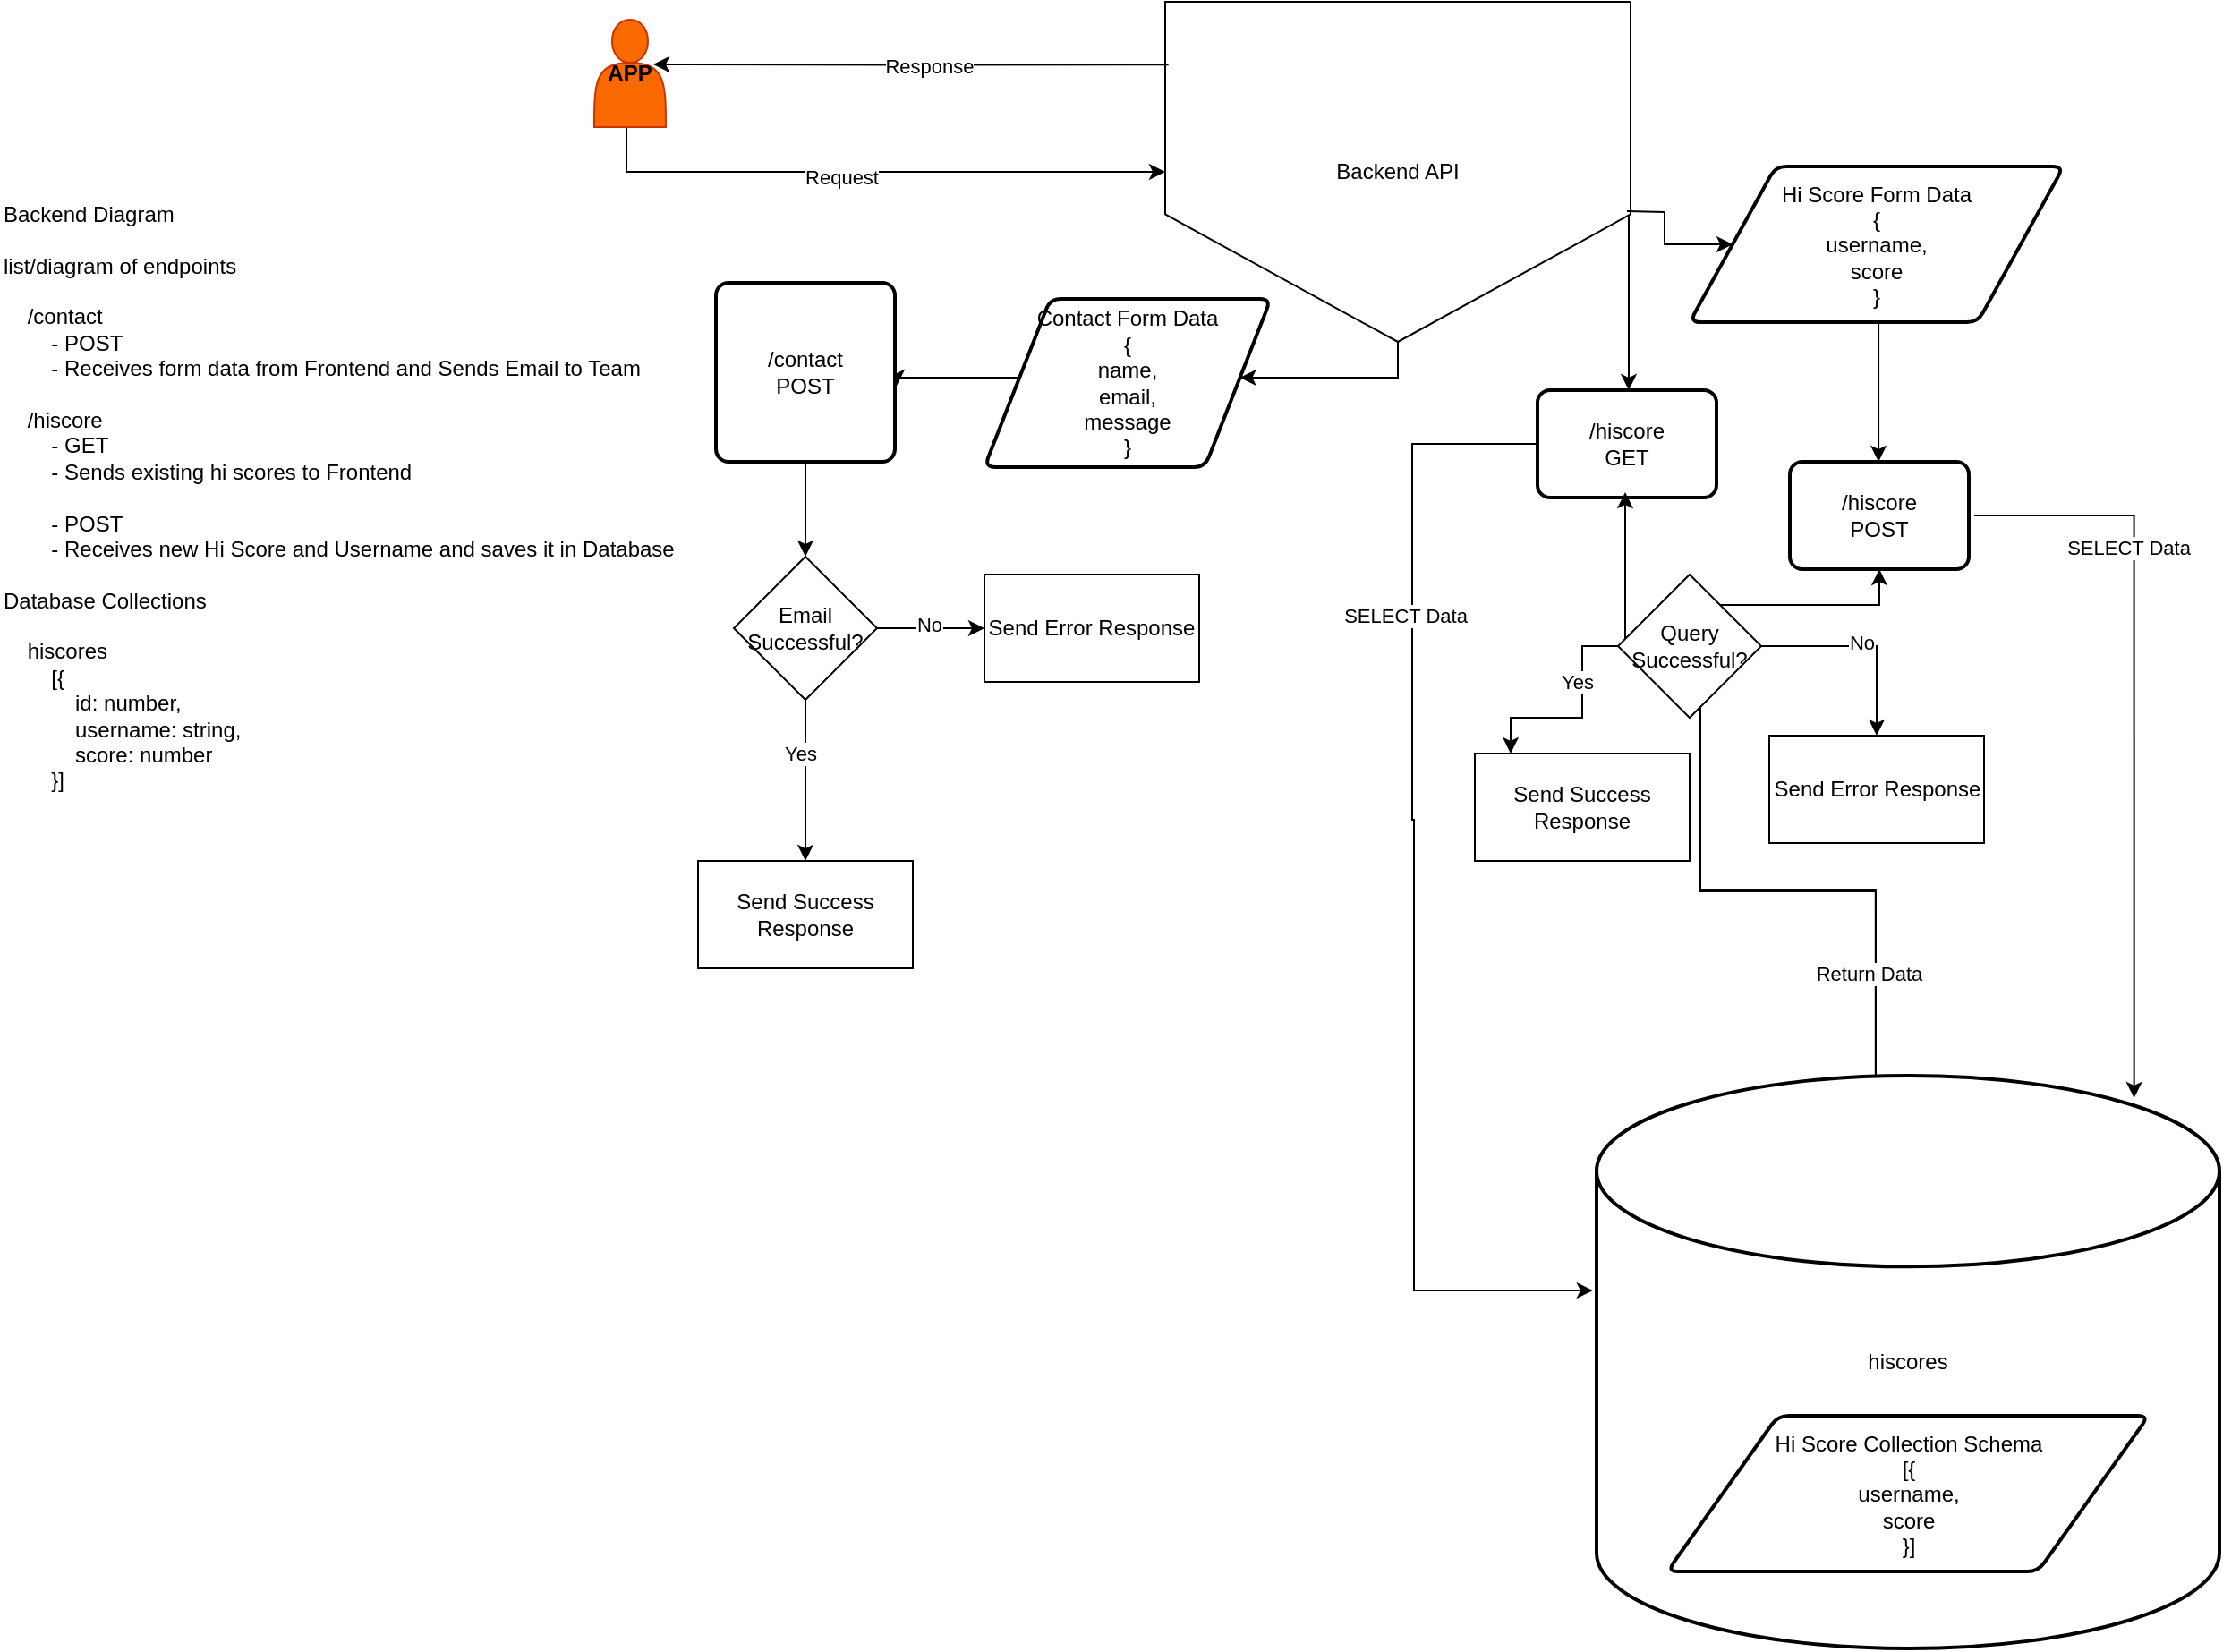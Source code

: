 <mxfile version="27.0.5">
  <diagram name="Page-1" id="IcX5ACr2RSv-dfwf-79t">
    <mxGraphModel dx="702" dy="527" grid="1" gridSize="10" guides="1" tooltips="1" connect="1" arrows="1" fold="1" page="1" pageScale="1" pageWidth="850" pageHeight="1100" math="0" shadow="0">
      <root>
        <mxCell id="0" />
        <mxCell id="1" parent="0" />
        <mxCell id="HgaTOcGSlpcoWu4IiWsx-14" style="edgeStyle=orthogonalEdgeStyle;rounded=0;orthogonalLoop=1;jettySize=auto;html=1;" edge="1" parent="1" source="HgaTOcGSlpcoWu4IiWsx-1" target="HgaTOcGSlpcoWu4IiWsx-156">
          <mxGeometry relative="1" as="geometry">
            <mxPoint x="600" y="50" as="targetPoint" />
            <Array as="points">
              <mxPoint x="350" y="105" />
            </Array>
          </mxGeometry>
        </mxCell>
        <mxCell id="HgaTOcGSlpcoWu4IiWsx-183" value="Request" style="edgeLabel;html=1;align=center;verticalAlign=middle;resizable=0;points=[];" vertex="1" connectable="0" parent="HgaTOcGSlpcoWu4IiWsx-14">
          <mxGeometry x="-0.114" y="-3" relative="1" as="geometry">
            <mxPoint as="offset" />
          </mxGeometry>
        </mxCell>
        <mxCell id="HgaTOcGSlpcoWu4IiWsx-1" value="&lt;font style=&quot;color: light-dark(rgb(0, 0, 0), rgb(0, 0, 102));&quot;&gt;&lt;b style=&quot;&quot;&gt;APP&lt;/b&gt;&lt;/font&gt;" style="shape=actor;whiteSpace=wrap;html=1;fillColor=#fa6800;fontColor=#000000;strokeColor=#C73500;" vertex="1" parent="1">
          <mxGeometry x="332" y="20" width="40" height="60" as="geometry" />
        </mxCell>
        <mxCell id="HgaTOcGSlpcoWu4IiWsx-2" value="&lt;div&gt;Backend Diagram&lt;/div&gt;&lt;div&gt;&lt;br&gt;&lt;/div&gt;&lt;div&gt;list/diagram of endpoints&lt;/div&gt;&lt;div&gt;&lt;br&gt;&lt;/div&gt;&lt;div&gt;&amp;nbsp; &amp;nbsp; /contact&amp;nbsp;&lt;/div&gt;&lt;div&gt;&amp;nbsp; &amp;nbsp; &amp;nbsp; &amp;nbsp; - POST&lt;/div&gt;&lt;div&gt;&amp;nbsp; &amp;nbsp; &amp;nbsp; &amp;nbsp; - Receives form data from Frontend and Sends Email to Team&lt;/div&gt;&lt;div&gt;&amp;nbsp; &amp;nbsp;&amp;nbsp;&lt;/div&gt;&lt;div&gt;&amp;nbsp; &amp;nbsp; /hiscore&lt;/div&gt;&lt;div&gt;&amp;nbsp; &amp;nbsp; &amp;nbsp; &amp;nbsp; - GET&lt;/div&gt;&lt;div&gt;&amp;nbsp; &amp;nbsp; &amp;nbsp; &amp;nbsp; - Sends existing hi scores to Frontend&lt;/div&gt;&lt;div&gt;&lt;br&gt;&lt;/div&gt;&lt;div&gt;&amp;nbsp; &amp;nbsp; &amp;nbsp; &amp;nbsp; - POST&lt;/div&gt;&lt;div&gt;&amp;nbsp; &amp;nbsp; &amp;nbsp; &amp;nbsp; - Receives new Hi Score and Username and saves it in Database&lt;/div&gt;&lt;div&gt;&lt;br&gt;&lt;/div&gt;&lt;div&gt;Database Collections&lt;/div&gt;&lt;div&gt;&lt;br&gt;&lt;/div&gt;&lt;div&gt;&amp;nbsp; &amp;nbsp; hiscores&lt;/div&gt;&lt;div&gt;&amp;nbsp; &amp;nbsp; &amp;nbsp; &amp;nbsp; [{&lt;/div&gt;&lt;div&gt;&amp;nbsp; &amp;nbsp; &amp;nbsp; &amp;nbsp; &amp;nbsp; &amp;nbsp; id: number,&lt;/div&gt;&lt;div&gt;&amp;nbsp; &amp;nbsp; &amp;nbsp; &amp;nbsp; &amp;nbsp; &amp;nbsp; username: string,&lt;/div&gt;&lt;div&gt;&amp;nbsp; &amp;nbsp; &amp;nbsp; &amp;nbsp; &amp;nbsp; &amp;nbsp; score: number&lt;/div&gt;&lt;div&gt;&amp;nbsp; &amp;nbsp; &amp;nbsp; &amp;nbsp; }]&lt;/div&gt;&lt;div&gt;&amp;nbsp; &amp;nbsp;&amp;nbsp;&lt;/div&gt;" style="text;html=1;align=left;verticalAlign=middle;resizable=0;points=[];autosize=1;strokeColor=none;fillColor=none;" vertex="1" parent="1">
          <mxGeometry y="114" width="400" height="360" as="geometry" />
        </mxCell>
        <mxCell id="HgaTOcGSlpcoWu4IiWsx-142" style="edgeStyle=orthogonalEdgeStyle;rounded=0;orthogonalLoop=1;jettySize=auto;html=1;" edge="1" parent="1" source="HgaTOcGSlpcoWu4IiWsx-115">
          <mxGeometry relative="1" as="geometry">
            <mxPoint x="750" y="120" as="targetPoint" />
            <Array as="points">
              <mxPoint x="401" y="240" />
              <mxPoint x="401" y="110" />
              <mxPoint x="750" y="110" />
            </Array>
          </mxGeometry>
        </mxCell>
        <mxCell id="HgaTOcGSlpcoWu4IiWsx-157" style="edgeStyle=orthogonalEdgeStyle;rounded=0;orthogonalLoop=1;jettySize=auto;html=1;entryX=1.011;entryY=0.574;entryDx=0;entryDy=0;entryPerimeter=0;exitX=0.5;exitY=1;exitDx=0;exitDy=0;" edge="1" parent="1" source="HgaTOcGSlpcoWu4IiWsx-167" target="HgaTOcGSlpcoWu4IiWsx-165">
          <mxGeometry relative="1" as="geometry">
            <mxPoint x="605" y="215" as="targetPoint" />
            <mxPoint x="775" y="200" as="sourcePoint" />
            <Array as="points">
              <mxPoint x="501" y="220" />
            </Array>
          </mxGeometry>
        </mxCell>
        <mxCell id="HgaTOcGSlpcoWu4IiWsx-160" style="edgeStyle=orthogonalEdgeStyle;rounded=0;orthogonalLoop=1;jettySize=auto;html=1;" edge="1" parent="1">
          <mxGeometry relative="1" as="geometry">
            <mxPoint x="910" y="227" as="targetPoint" />
            <mxPoint x="910" y="127" as="sourcePoint" />
          </mxGeometry>
        </mxCell>
        <mxCell id="HgaTOcGSlpcoWu4IiWsx-162" style="edgeStyle=orthogonalEdgeStyle;rounded=0;orthogonalLoop=1;jettySize=auto;html=1;" edge="1" parent="1" target="HgaTOcGSlpcoWu4IiWsx-163">
          <mxGeometry relative="1" as="geometry">
            <mxPoint x="1010" y="237" as="targetPoint" />
            <mxPoint x="1049.538" y="189" as="sourcePoint" />
          </mxGeometry>
        </mxCell>
        <mxCell id="HgaTOcGSlpcoWu4IiWsx-156" value="Backend API" style="shape=offPageConnector;whiteSpace=wrap;html=1;" vertex="1" parent="1">
          <mxGeometry x="651" y="10" width="260" height="190" as="geometry" />
        </mxCell>
        <mxCell id="HgaTOcGSlpcoWu4IiWsx-170" style="edgeStyle=orthogonalEdgeStyle;rounded=0;orthogonalLoop=1;jettySize=auto;html=1;entryX=-0.006;entryY=0.375;entryDx=0;entryDy=0;entryPerimeter=0;" edge="1" parent="1" target="HgaTOcGSlpcoWu4IiWsx-164">
          <mxGeometry relative="1" as="geometry">
            <mxPoint x="879" y="467" as="targetPoint" />
            <mxPoint x="860" y="257" as="sourcePoint" />
            <Array as="points">
              <mxPoint x="789" y="257" />
              <mxPoint x="789" y="467" />
              <mxPoint x="790" y="467" />
              <mxPoint x="790" y="730" />
            </Array>
          </mxGeometry>
        </mxCell>
        <mxCell id="HgaTOcGSlpcoWu4IiWsx-173" value="SELECT Data" style="edgeLabel;html=1;align=center;verticalAlign=middle;resizable=0;points=[];" vertex="1" connectable="0" parent="HgaTOcGSlpcoWu4IiWsx-170">
          <mxGeometry x="-0.483" y="-4" relative="1" as="geometry">
            <mxPoint as="offset" />
          </mxGeometry>
        </mxCell>
        <mxCell id="HgaTOcGSlpcoWu4IiWsx-161" value="/hiscore&lt;div&gt;GET&lt;/div&gt;" style="shape=label;html=1;strokeWidth=2;whiteSpace=wrap;rounded=1;arcSize=14;size=0.23;absoluteArcSize=1;" vertex="1" parent="1">
          <mxGeometry x="859" y="227" width="100" height="60" as="geometry" />
        </mxCell>
        <mxCell id="HgaTOcGSlpcoWu4IiWsx-163" value="/hiscore&lt;div&gt;POST&lt;/div&gt;" style="shape=label;html=1;strokeWidth=2;whiteSpace=wrap;rounded=1;arcSize=14;size=0.23;absoluteArcSize=1;" vertex="1" parent="1">
          <mxGeometry x="1000" y="267" width="100" height="60" as="geometry" />
        </mxCell>
        <mxCell id="HgaTOcGSlpcoWu4IiWsx-174" style="edgeStyle=orthogonalEdgeStyle;rounded=0;orthogonalLoop=1;jettySize=auto;html=1;entryX=0.5;entryY=1;entryDx=0;entryDy=0;exitX=0.436;exitY=0.012;exitDx=0;exitDy=0;exitPerimeter=0;" edge="1" parent="1">
          <mxGeometry relative="1" as="geometry">
            <mxPoint x="1041.728" y="610.84" as="sourcePoint" />
            <mxPoint x="908" y="284" as="targetPoint" />
            <Array as="points">
              <mxPoint x="1048" y="611" />
              <mxPoint x="1048" y="507" />
              <mxPoint x="950" y="507" />
              <mxPoint x="950" y="366" />
              <mxPoint x="908" y="366" />
            </Array>
          </mxGeometry>
        </mxCell>
        <mxCell id="HgaTOcGSlpcoWu4IiWsx-175" style="edgeStyle=orthogonalEdgeStyle;rounded=0;orthogonalLoop=1;jettySize=auto;html=1;entryX=0.5;entryY=1;entryDx=0;entryDy=0;exitX=0.448;exitY=0.009;exitDx=0;exitDy=0;exitPerimeter=0;" edge="1" parent="1" source="HgaTOcGSlpcoWu4IiWsx-164" target="HgaTOcGSlpcoWu4IiWsx-163">
          <mxGeometry relative="1" as="geometry">
            <mxPoint x="944" y="397" as="sourcePoint" />
            <Array as="points">
              <mxPoint x="1048" y="506" />
              <mxPoint x="950" y="506" />
              <mxPoint x="950" y="347" />
              <mxPoint x="1050" y="347" />
            </Array>
          </mxGeometry>
        </mxCell>
        <mxCell id="HgaTOcGSlpcoWu4IiWsx-176" value="Return Data" style="edgeLabel;html=1;align=center;verticalAlign=middle;resizable=0;points=[];" vertex="1" connectable="0" parent="HgaTOcGSlpcoWu4IiWsx-175">
          <mxGeometry x="-0.751" y="4" relative="1" as="geometry">
            <mxPoint as="offset" />
          </mxGeometry>
        </mxCell>
        <mxCell id="HgaTOcGSlpcoWu4IiWsx-164" value="hiscores" style="strokeWidth=2;html=1;shape=mxgraph.flowchart.database;whiteSpace=wrap;" vertex="1" parent="1">
          <mxGeometry x="892" y="610" width="348" height="320" as="geometry" />
        </mxCell>
        <mxCell id="HgaTOcGSlpcoWu4IiWsx-180" style="edgeStyle=orthogonalEdgeStyle;rounded=0;orthogonalLoop=1;jettySize=auto;html=1;" edge="1" parent="1" source="HgaTOcGSlpcoWu4IiWsx-165" target="HgaTOcGSlpcoWu4IiWsx-185">
          <mxGeometry relative="1" as="geometry">
            <mxPoint x="450" y="305" as="targetPoint" />
          </mxGeometry>
        </mxCell>
        <mxCell id="HgaTOcGSlpcoWu4IiWsx-165" value="/contact&lt;div&gt;POST&lt;/div&gt;" style="rounded=1;whiteSpace=wrap;html=1;absoluteArcSize=1;arcSize=14;strokeWidth=2;" vertex="1" parent="1">
          <mxGeometry x="400" y="167" width="100" height="100" as="geometry" />
        </mxCell>
        <mxCell id="HgaTOcGSlpcoWu4IiWsx-166" value="" style="edgeStyle=orthogonalEdgeStyle;rounded=0;orthogonalLoop=1;jettySize=auto;html=1;exitX=0.5;exitY=1;exitDx=0;exitDy=0;" edge="1" parent="1" source="HgaTOcGSlpcoWu4IiWsx-156" target="HgaTOcGSlpcoWu4IiWsx-167">
          <mxGeometry relative="1" as="geometry">
            <mxPoint x="501" y="219" as="targetPoint" />
            <mxPoint x="690" y="200" as="sourcePoint" />
            <Array as="points">
              <mxPoint x="690" y="220" />
            </Array>
          </mxGeometry>
        </mxCell>
        <mxCell id="HgaTOcGSlpcoWu4IiWsx-167" value="Contact Form Data&lt;div&gt;{&lt;/div&gt;&lt;div&gt;name,&lt;/div&gt;&lt;div&gt;email,&lt;/div&gt;&lt;div&gt;message&lt;/div&gt;&lt;div&gt;}&lt;/div&gt;" style="shape=parallelogram;html=1;strokeWidth=2;perimeter=parallelogramPerimeter;whiteSpace=wrap;rounded=1;arcSize=12;size=0.23;" vertex="1" parent="1">
          <mxGeometry x="550" y="176" width="160" height="94" as="geometry" />
        </mxCell>
        <mxCell id="HgaTOcGSlpcoWu4IiWsx-168" value="" style="edgeStyle=orthogonalEdgeStyle;rounded=0;orthogonalLoop=1;jettySize=auto;html=1;" edge="1" parent="1" target="HgaTOcGSlpcoWu4IiWsx-169">
          <mxGeometry relative="1" as="geometry">
            <mxPoint x="1049" y="217" as="targetPoint" />
            <mxPoint x="909" y="127" as="sourcePoint" />
          </mxGeometry>
        </mxCell>
        <mxCell id="HgaTOcGSlpcoWu4IiWsx-169" value="Hi Score Form Data&lt;div&gt;{&lt;/div&gt;&lt;div&gt;username,&lt;/div&gt;&lt;div&gt;score&lt;/div&gt;&lt;div&gt;}&lt;/div&gt;" style="shape=parallelogram;html=1;strokeWidth=2;perimeter=parallelogramPerimeter;whiteSpace=wrap;rounded=1;arcSize=12;size=0.23;" vertex="1" parent="1">
          <mxGeometry x="944" y="102" width="209" height="87" as="geometry" />
        </mxCell>
        <mxCell id="HgaTOcGSlpcoWu4IiWsx-177" style="edgeStyle=orthogonalEdgeStyle;rounded=0;orthogonalLoop=1;jettySize=auto;html=1;exitX=1;exitY=0.5;exitDx=0;exitDy=0;entryX=0.863;entryY=0.039;entryDx=0;entryDy=0;entryPerimeter=0;" edge="1" parent="1" target="HgaTOcGSlpcoWu4IiWsx-164">
          <mxGeometry relative="1" as="geometry">
            <mxPoint x="1195.324" y="622.8" as="targetPoint" />
            <mxPoint x="1103" y="297" as="sourcePoint" />
            <Array as="points">
              <mxPoint x="1192" y="297" />
            </Array>
          </mxGeometry>
        </mxCell>
        <mxCell id="HgaTOcGSlpcoWu4IiWsx-178" value="SELECT Data" style="edgeLabel;html=1;align=center;verticalAlign=middle;resizable=0;points=[];" vertex="1" connectable="0" parent="HgaTOcGSlpcoWu4IiWsx-177">
          <mxGeometry x="-0.483" y="-4" relative="1" as="geometry">
            <mxPoint as="offset" />
          </mxGeometry>
        </mxCell>
        <mxCell id="HgaTOcGSlpcoWu4IiWsx-182" style="edgeStyle=orthogonalEdgeStyle;rounded=0;orthogonalLoop=1;jettySize=auto;html=1;exitX=0.007;exitY=0.185;exitDx=0;exitDy=0;exitPerimeter=0;" edge="1" parent="1" source="HgaTOcGSlpcoWu4IiWsx-156">
          <mxGeometry relative="1" as="geometry">
            <mxPoint x="634" y="45" as="sourcePoint" />
            <mxPoint x="365" y="45" as="targetPoint" />
            <Array as="points" />
          </mxGeometry>
        </mxCell>
        <mxCell id="HgaTOcGSlpcoWu4IiWsx-184" value="Response" style="edgeLabel;html=1;align=center;verticalAlign=middle;resizable=0;points=[];" vertex="1" connectable="0" parent="HgaTOcGSlpcoWu4IiWsx-182">
          <mxGeometry x="-0.07" y="1" relative="1" as="geometry">
            <mxPoint as="offset" />
          </mxGeometry>
        </mxCell>
        <mxCell id="HgaTOcGSlpcoWu4IiWsx-188" value="" style="edgeStyle=orthogonalEdgeStyle;rounded=0;orthogonalLoop=1;jettySize=auto;html=1;" edge="1" parent="1" source="HgaTOcGSlpcoWu4IiWsx-185" target="HgaTOcGSlpcoWu4IiWsx-187">
          <mxGeometry relative="1" as="geometry" />
        </mxCell>
        <mxCell id="HgaTOcGSlpcoWu4IiWsx-192" value="Yes" style="edgeLabel;html=1;align=center;verticalAlign=middle;resizable=0;points=[];" vertex="1" connectable="0" parent="HgaTOcGSlpcoWu4IiWsx-188">
          <mxGeometry x="-0.337" y="-3" relative="1" as="geometry">
            <mxPoint as="offset" />
          </mxGeometry>
        </mxCell>
        <mxCell id="HgaTOcGSlpcoWu4IiWsx-190" value="" style="edgeStyle=orthogonalEdgeStyle;rounded=0;orthogonalLoop=1;jettySize=auto;html=1;" edge="1" parent="1" source="HgaTOcGSlpcoWu4IiWsx-185" target="HgaTOcGSlpcoWu4IiWsx-189">
          <mxGeometry relative="1" as="geometry" />
        </mxCell>
        <mxCell id="HgaTOcGSlpcoWu4IiWsx-191" value="No" style="edgeLabel;html=1;align=center;verticalAlign=middle;resizable=0;points=[];" vertex="1" connectable="0" parent="HgaTOcGSlpcoWu4IiWsx-190">
          <mxGeometry x="-0.033" y="2" relative="1" as="geometry">
            <mxPoint as="offset" />
          </mxGeometry>
        </mxCell>
        <mxCell id="HgaTOcGSlpcoWu4IiWsx-185" value="Email Successful?" style="rhombus;whiteSpace=wrap;html=1;" vertex="1" parent="1">
          <mxGeometry x="410" y="320" width="80" height="80" as="geometry" />
        </mxCell>
        <mxCell id="HgaTOcGSlpcoWu4IiWsx-187" value="Send Success Response" style="whiteSpace=wrap;html=1;" vertex="1" parent="1">
          <mxGeometry x="390" y="490" width="120" height="60" as="geometry" />
        </mxCell>
        <mxCell id="HgaTOcGSlpcoWu4IiWsx-189" value="Send Error Response" style="whiteSpace=wrap;html=1;" vertex="1" parent="1">
          <mxGeometry x="550" y="330" width="120" height="60" as="geometry" />
        </mxCell>
        <mxCell id="HgaTOcGSlpcoWu4IiWsx-193" value="" style="edgeStyle=orthogonalEdgeStyle;rounded=0;orthogonalLoop=1;jettySize=auto;html=1;" edge="1" parent="1" source="HgaTOcGSlpcoWu4IiWsx-197" target="HgaTOcGSlpcoWu4IiWsx-198">
          <mxGeometry relative="1" as="geometry">
            <Array as="points">
              <mxPoint x="884" y="370" />
              <mxPoint x="884" y="410" />
              <mxPoint x="844" y="410" />
            </Array>
          </mxGeometry>
        </mxCell>
        <mxCell id="HgaTOcGSlpcoWu4IiWsx-194" value="Yes" style="edgeLabel;html=1;align=center;verticalAlign=middle;resizable=0;points=[];" vertex="1" connectable="0" parent="HgaTOcGSlpcoWu4IiWsx-193">
          <mxGeometry x="-0.337" y="-3" relative="1" as="geometry">
            <mxPoint as="offset" />
          </mxGeometry>
        </mxCell>
        <mxCell id="HgaTOcGSlpcoWu4IiWsx-195" value="" style="edgeStyle=orthogonalEdgeStyle;rounded=0;orthogonalLoop=1;jettySize=auto;html=1;" edge="1" parent="1" source="HgaTOcGSlpcoWu4IiWsx-197" target="HgaTOcGSlpcoWu4IiWsx-199">
          <mxGeometry relative="1" as="geometry" />
        </mxCell>
        <mxCell id="HgaTOcGSlpcoWu4IiWsx-196" value="No" style="edgeLabel;html=1;align=center;verticalAlign=middle;resizable=0;points=[];" vertex="1" connectable="0" parent="HgaTOcGSlpcoWu4IiWsx-195">
          <mxGeometry x="-0.033" y="2" relative="1" as="geometry">
            <mxPoint as="offset" />
          </mxGeometry>
        </mxCell>
        <mxCell id="HgaTOcGSlpcoWu4IiWsx-197" value="Query Successful?" style="rhombus;whiteSpace=wrap;html=1;" vertex="1" parent="1">
          <mxGeometry x="904" y="330" width="80" height="80" as="geometry" />
        </mxCell>
        <mxCell id="HgaTOcGSlpcoWu4IiWsx-198" value="Send Success Response" style="whiteSpace=wrap;html=1;" vertex="1" parent="1">
          <mxGeometry x="824" y="430" width="120" height="60" as="geometry" />
        </mxCell>
        <mxCell id="HgaTOcGSlpcoWu4IiWsx-199" value="Send Error Response" style="whiteSpace=wrap;html=1;" vertex="1" parent="1">
          <mxGeometry x="988.5" y="420" width="120" height="60" as="geometry" />
        </mxCell>
        <mxCell id="HgaTOcGSlpcoWu4IiWsx-200" value="Hi Score Collection Schema&lt;div&gt;[{&lt;/div&gt;&lt;div&gt;username,&lt;/div&gt;&lt;div&gt;score&lt;/div&gt;&lt;div&gt;}]&lt;/div&gt;" style="shape=parallelogram;html=1;strokeWidth=2;perimeter=parallelogramPerimeter;whiteSpace=wrap;rounded=1;arcSize=12;size=0.23;" vertex="1" parent="1">
          <mxGeometry x="931.5" y="800" width="269" height="87" as="geometry" />
        </mxCell>
      </root>
    </mxGraphModel>
  </diagram>
</mxfile>
